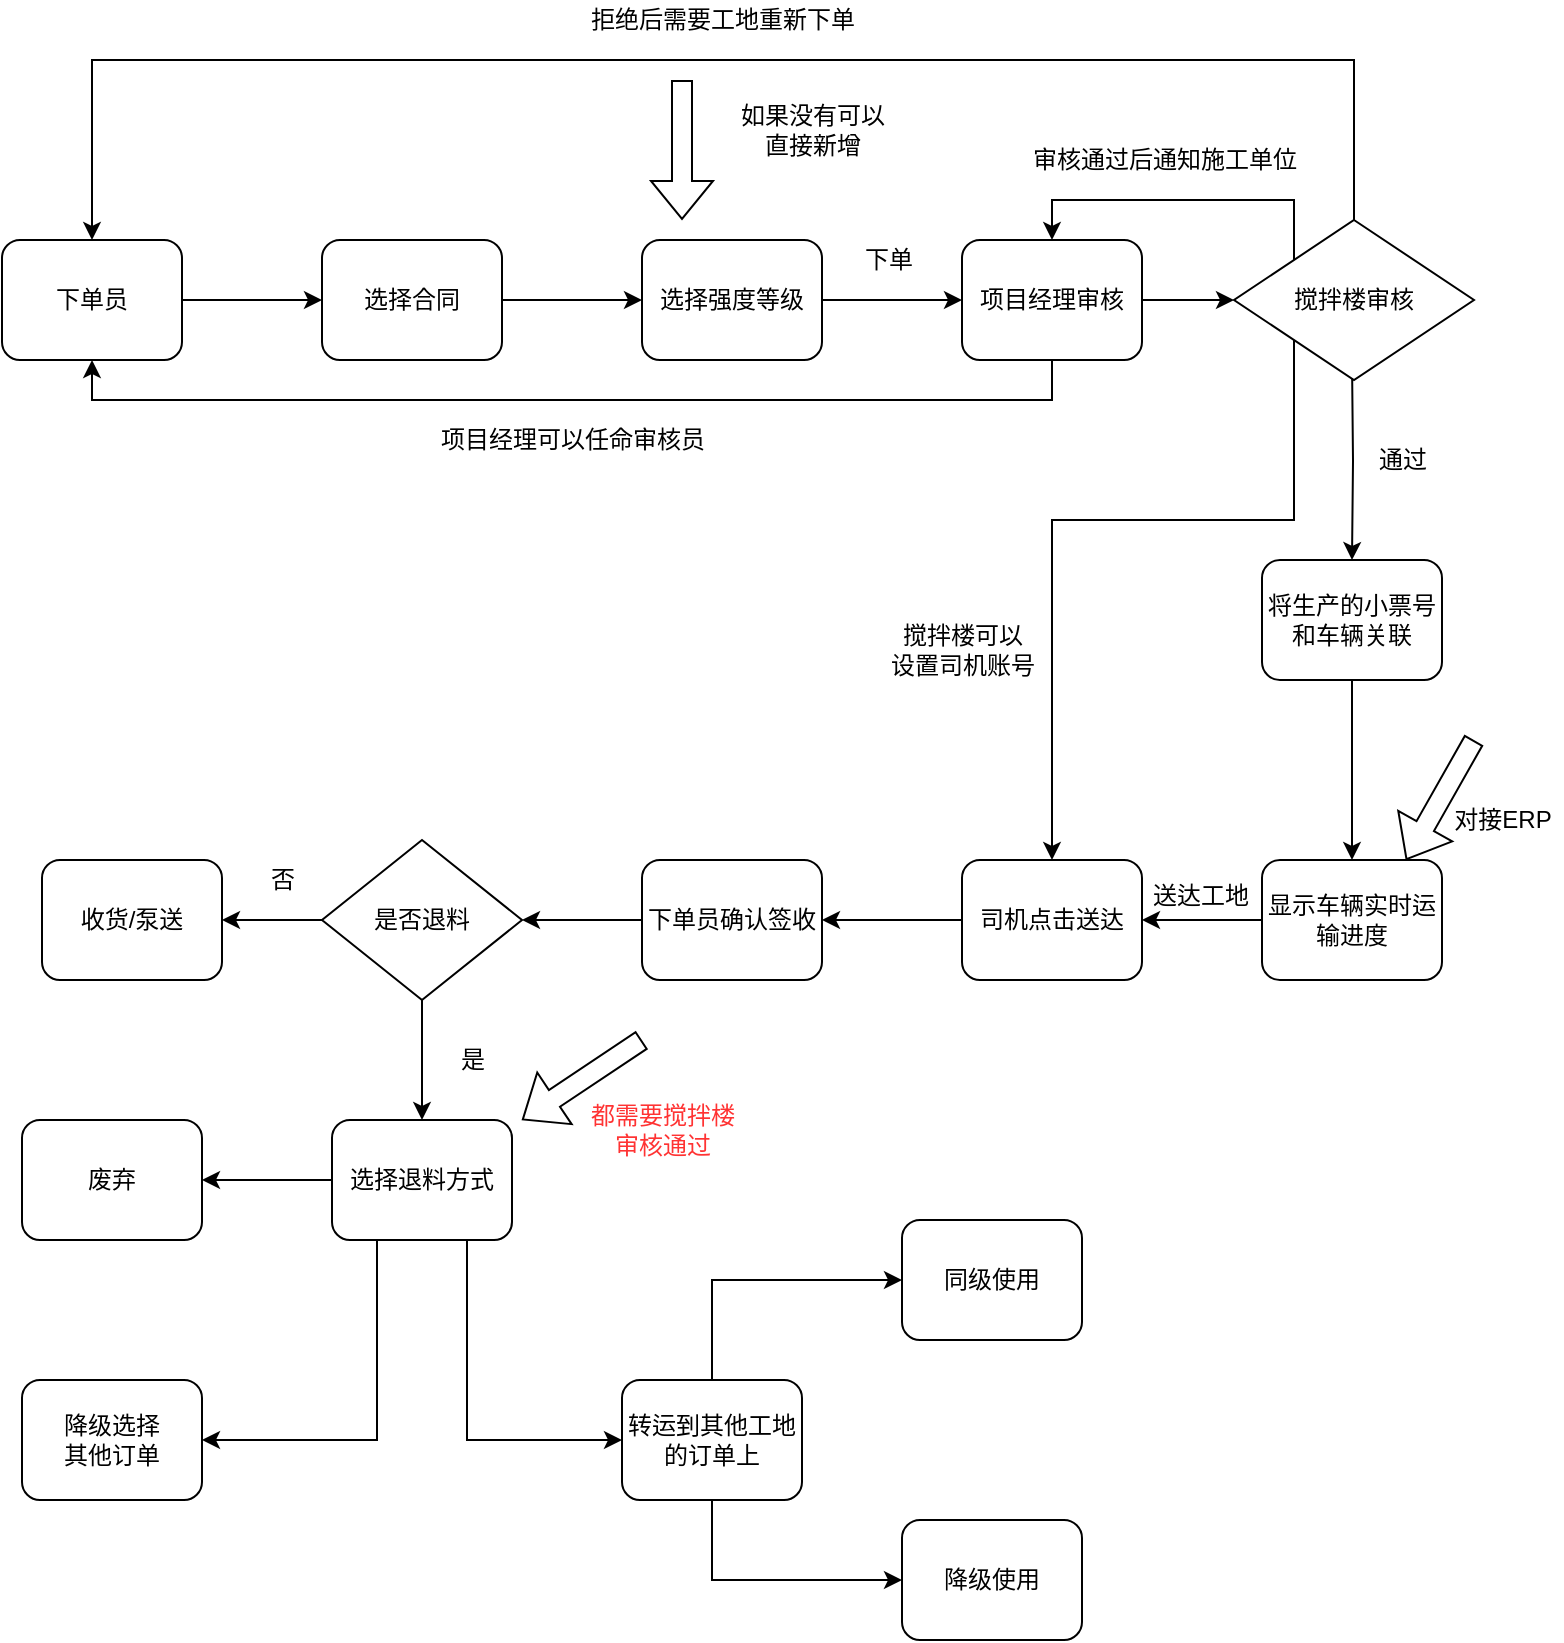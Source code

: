 <mxfile version="16.2.2" type="github">
  <diagram id="C5RBs43oDa-KdzZeNtuy" name="Page-1">
    <mxGraphModel dx="2062" dy="1122" grid="1" gridSize="10" guides="1" tooltips="1" connect="1" arrows="1" fold="1" page="1" pageScale="1" pageWidth="827" pageHeight="1169" math="0" shadow="0">
      <root>
        <mxCell id="WIyWlLk6GJQsqaUBKTNV-0" />
        <mxCell id="WIyWlLk6GJQsqaUBKTNV-1" parent="WIyWlLk6GJQsqaUBKTNV-0" />
        <mxCell id="-0HCP_ZPMvVVkjuZWv6--1" value="" style="edgeStyle=orthogonalEdgeStyle;rounded=0;orthogonalLoop=1;jettySize=auto;html=1;" edge="1" parent="WIyWlLk6GJQsqaUBKTNV-1" source="WIyWlLk6GJQsqaUBKTNV-3" target="-0HCP_ZPMvVVkjuZWv6--0">
          <mxGeometry relative="1" as="geometry" />
        </mxCell>
        <mxCell id="WIyWlLk6GJQsqaUBKTNV-3" value="下单员" style="rounded=1;whiteSpace=wrap;html=1;fontSize=12;glass=0;strokeWidth=1;shadow=0;" parent="WIyWlLk6GJQsqaUBKTNV-1" vertex="1">
          <mxGeometry x="30" y="250" width="90" height="60" as="geometry" />
        </mxCell>
        <mxCell id="-0HCP_ZPMvVVkjuZWv6--3" value="" style="edgeStyle=orthogonalEdgeStyle;rounded=0;orthogonalLoop=1;jettySize=auto;html=1;" edge="1" parent="WIyWlLk6GJQsqaUBKTNV-1" source="-0HCP_ZPMvVVkjuZWv6--0" target="-0HCP_ZPMvVVkjuZWv6--2">
          <mxGeometry relative="1" as="geometry" />
        </mxCell>
        <mxCell id="-0HCP_ZPMvVVkjuZWv6--0" value="选择合同&lt;span style=&quot;color: rgba(0 , 0 , 0 , 0) ; font-family: monospace ; font-size: 0px&quot;&gt;%3CmxGraphModel%3E%3Croot%3E%3CmxCell%20id%3D%220%22%2F%3E%3CmxCell%20id%3D%221%22%20parent%3D%220%22%2F%3E%3CmxCell%20id%3D%222%22%20value%3D%22%E9%80%89%E6%8B%A9%E5%90%88%E5%90%8C%2F%E5%B7%A5%E7%A8%8B%22%20style%3D%22rounded%3D1%3BwhiteSpace%3Dwrap%3Bhtml%3D1%3BfontSize%3D12%3Bglass%3D0%3BstrokeWidth%3D1%3Bshadow%3D0%3B%22%20vertex%3D%221%22%20parent%3D%221%22%3E%3CmxGeometry%20x%3D%2240%22%20y%3D%22410%22%20width%3D%2290%22%20height%3D%2260%22%20as%3D%22geometry%22%2F%3E%3C%2FmxCell%3E%3C%2Froot%3E%3C%2FmxGraphModel%3E&lt;/span&gt;" style="rounded=1;whiteSpace=wrap;html=1;fontSize=12;glass=0;strokeWidth=1;shadow=0;" vertex="1" parent="WIyWlLk6GJQsqaUBKTNV-1">
          <mxGeometry x="190" y="250" width="90" height="60" as="geometry" />
        </mxCell>
        <mxCell id="-0HCP_ZPMvVVkjuZWv6--8" value="" style="edgeStyle=orthogonalEdgeStyle;rounded=0;orthogonalLoop=1;jettySize=auto;html=1;" edge="1" parent="WIyWlLk6GJQsqaUBKTNV-1" source="-0HCP_ZPMvVVkjuZWv6--2" target="-0HCP_ZPMvVVkjuZWv6--7">
          <mxGeometry relative="1" as="geometry" />
        </mxCell>
        <mxCell id="-0HCP_ZPMvVVkjuZWv6--2" value="选择强度等级" style="rounded=1;whiteSpace=wrap;html=1;fontSize=12;glass=0;strokeWidth=1;shadow=0;" vertex="1" parent="WIyWlLk6GJQsqaUBKTNV-1">
          <mxGeometry x="350" y="250" width="90" height="60" as="geometry" />
        </mxCell>
        <mxCell id="-0HCP_ZPMvVVkjuZWv6--5" value="" style="shape=flexArrow;endArrow=classic;html=1;rounded=0;" edge="1" parent="WIyWlLk6GJQsqaUBKTNV-1">
          <mxGeometry width="50" height="50" relative="1" as="geometry">
            <mxPoint x="370" y="170" as="sourcePoint" />
            <mxPoint x="370" y="240" as="targetPoint" />
          </mxGeometry>
        </mxCell>
        <mxCell id="-0HCP_ZPMvVVkjuZWv6--6" value="如果没有可以&lt;br&gt;直接新增" style="text;html=1;resizable=0;autosize=1;align=center;verticalAlign=middle;points=[];fillColor=none;strokeColor=none;rounded=0;" vertex="1" parent="WIyWlLk6GJQsqaUBKTNV-1">
          <mxGeometry x="390" y="180" width="90" height="30" as="geometry" />
        </mxCell>
        <mxCell id="-0HCP_ZPMvVVkjuZWv6--10" style="edgeStyle=orthogonalEdgeStyle;rounded=0;orthogonalLoop=1;jettySize=auto;html=1;entryX=0.5;entryY=1;entryDx=0;entryDy=0;" edge="1" parent="WIyWlLk6GJQsqaUBKTNV-1" source="-0HCP_ZPMvVVkjuZWv6--7" target="WIyWlLk6GJQsqaUBKTNV-3">
          <mxGeometry relative="1" as="geometry">
            <Array as="points">
              <mxPoint x="555" y="330" />
              <mxPoint x="75" y="330" />
            </Array>
          </mxGeometry>
        </mxCell>
        <mxCell id="-0HCP_ZPMvVVkjuZWv6--13" value="" style="edgeStyle=orthogonalEdgeStyle;rounded=0;orthogonalLoop=1;jettySize=auto;html=1;entryX=0;entryY=0.5;entryDx=0;entryDy=0;" edge="1" parent="WIyWlLk6GJQsqaUBKTNV-1" source="-0HCP_ZPMvVVkjuZWv6--7" target="-0HCP_ZPMvVVkjuZWv6--21">
          <mxGeometry relative="1" as="geometry">
            <mxPoint x="660" y="280" as="targetPoint" />
          </mxGeometry>
        </mxCell>
        <mxCell id="-0HCP_ZPMvVVkjuZWv6--7" value="项目经理审核" style="rounded=1;whiteSpace=wrap;html=1;fontSize=12;glass=0;strokeWidth=1;shadow=0;" vertex="1" parent="WIyWlLk6GJQsqaUBKTNV-1">
          <mxGeometry x="510" y="250" width="90" height="60" as="geometry" />
        </mxCell>
        <mxCell id="-0HCP_ZPMvVVkjuZWv6--9" value="下单" style="text;html=1;resizable=0;autosize=1;align=center;verticalAlign=middle;points=[];fillColor=none;strokeColor=none;rounded=0;" vertex="1" parent="WIyWlLk6GJQsqaUBKTNV-1">
          <mxGeometry x="453" y="250" width="40" height="20" as="geometry" />
        </mxCell>
        <mxCell id="-0HCP_ZPMvVVkjuZWv6--11" value="项目经理可以任命审核员" style="text;html=1;resizable=0;autosize=1;align=center;verticalAlign=middle;points=[];fillColor=none;strokeColor=none;rounded=0;" vertex="1" parent="WIyWlLk6GJQsqaUBKTNV-1">
          <mxGeometry x="240" y="340" width="150" height="20" as="geometry" />
        </mxCell>
        <mxCell id="-0HCP_ZPMvVVkjuZWv6--16" style="edgeStyle=orthogonalEdgeStyle;rounded=0;orthogonalLoop=1;jettySize=auto;html=1;exitX=0.5;exitY=0;exitDx=0;exitDy=0;entryX=0.5;entryY=0;entryDx=0;entryDy=0;" edge="1" parent="WIyWlLk6GJQsqaUBKTNV-1" source="-0HCP_ZPMvVVkjuZWv6--21" target="WIyWlLk6GJQsqaUBKTNV-3">
          <mxGeometry relative="1" as="geometry">
            <mxPoint x="727.5" y="250" as="sourcePoint" />
            <Array as="points">
              <mxPoint x="706" y="160" />
              <mxPoint x="75" y="160" />
            </Array>
          </mxGeometry>
        </mxCell>
        <mxCell id="-0HCP_ZPMvVVkjuZWv6--19" value="" style="edgeStyle=orthogonalEdgeStyle;rounded=0;orthogonalLoop=1;jettySize=auto;html=1;" edge="1" parent="WIyWlLk6GJQsqaUBKTNV-1" target="-0HCP_ZPMvVVkjuZWv6--18">
          <mxGeometry relative="1" as="geometry">
            <mxPoint x="705" y="310" as="sourcePoint" />
          </mxGeometry>
        </mxCell>
        <mxCell id="-0HCP_ZPMvVVkjuZWv6--15" value="审核通过后通知施工单位" style="text;html=1;resizable=0;autosize=1;align=center;verticalAlign=middle;points=[];fillColor=none;strokeColor=none;rounded=0;" vertex="1" parent="WIyWlLk6GJQsqaUBKTNV-1">
          <mxGeometry x="536" y="200" width="150" height="20" as="geometry" />
        </mxCell>
        <mxCell id="-0HCP_ZPMvVVkjuZWv6--17" value="拒绝后需要工地重新下单" style="text;html=1;resizable=0;autosize=1;align=center;verticalAlign=middle;points=[];fillColor=none;strokeColor=none;rounded=0;" vertex="1" parent="WIyWlLk6GJQsqaUBKTNV-1">
          <mxGeometry x="315" y="130" width="150" height="20" as="geometry" />
        </mxCell>
        <mxCell id="-0HCP_ZPMvVVkjuZWv6--24" value="" style="edgeStyle=orthogonalEdgeStyle;rounded=0;orthogonalLoop=1;jettySize=auto;html=1;" edge="1" parent="WIyWlLk6GJQsqaUBKTNV-1" source="-0HCP_ZPMvVVkjuZWv6--18" target="-0HCP_ZPMvVVkjuZWv6--23">
          <mxGeometry relative="1" as="geometry" />
        </mxCell>
        <mxCell id="-0HCP_ZPMvVVkjuZWv6--18" value="将生产的小票号和车辆关联" style="rounded=1;whiteSpace=wrap;html=1;fontSize=12;glass=0;strokeWidth=1;shadow=0;" vertex="1" parent="WIyWlLk6GJQsqaUBKTNV-1">
          <mxGeometry x="660" y="410" width="90" height="60" as="geometry" />
        </mxCell>
        <mxCell id="-0HCP_ZPMvVVkjuZWv6--20" value="通过" style="text;html=1;resizable=0;autosize=1;align=center;verticalAlign=middle;points=[];fillColor=none;strokeColor=none;rounded=0;" vertex="1" parent="WIyWlLk6GJQsqaUBKTNV-1">
          <mxGeometry x="710" y="350" width="40" height="20" as="geometry" />
        </mxCell>
        <mxCell id="-0HCP_ZPMvVVkjuZWv6--22" style="edgeStyle=orthogonalEdgeStyle;rounded=0;orthogonalLoop=1;jettySize=auto;html=1;entryX=0.5;entryY=0;entryDx=0;entryDy=0;" edge="1" parent="WIyWlLk6GJQsqaUBKTNV-1" source="-0HCP_ZPMvVVkjuZWv6--21" target="-0HCP_ZPMvVVkjuZWv6--7">
          <mxGeometry relative="1" as="geometry">
            <Array as="points">
              <mxPoint x="676" y="230" />
              <mxPoint x="555" y="230" />
            </Array>
          </mxGeometry>
        </mxCell>
        <mxCell id="-0HCP_ZPMvVVkjuZWv6--32" style="edgeStyle=orthogonalEdgeStyle;rounded=0;orthogonalLoop=1;jettySize=auto;html=1;exitX=0;exitY=1;exitDx=0;exitDy=0;entryX=0.5;entryY=0;entryDx=0;entryDy=0;" edge="1" parent="WIyWlLk6GJQsqaUBKTNV-1" source="-0HCP_ZPMvVVkjuZWv6--21" target="-0HCP_ZPMvVVkjuZWv6--27">
          <mxGeometry relative="1" as="geometry">
            <Array as="points">
              <mxPoint x="676" y="390" />
              <mxPoint x="555" y="390" />
            </Array>
          </mxGeometry>
        </mxCell>
        <mxCell id="-0HCP_ZPMvVVkjuZWv6--21" value="搅拌楼审核" style="rhombus;whiteSpace=wrap;html=1;" vertex="1" parent="WIyWlLk6GJQsqaUBKTNV-1">
          <mxGeometry x="646" y="240" width="120" height="80" as="geometry" />
        </mxCell>
        <mxCell id="-0HCP_ZPMvVVkjuZWv6--28" value="" style="edgeStyle=orthogonalEdgeStyle;rounded=0;orthogonalLoop=1;jettySize=auto;html=1;" edge="1" parent="WIyWlLk6GJQsqaUBKTNV-1" source="-0HCP_ZPMvVVkjuZWv6--23" target="-0HCP_ZPMvVVkjuZWv6--27">
          <mxGeometry relative="1" as="geometry" />
        </mxCell>
        <mxCell id="-0HCP_ZPMvVVkjuZWv6--23" value="显示车辆实时运输进度" style="rounded=1;whiteSpace=wrap;html=1;fontSize=12;glass=0;strokeWidth=1;shadow=0;" vertex="1" parent="WIyWlLk6GJQsqaUBKTNV-1">
          <mxGeometry x="660" y="560" width="90" height="60" as="geometry" />
        </mxCell>
        <mxCell id="-0HCP_ZPMvVVkjuZWv6--25" value="" style="shape=flexArrow;endArrow=classic;html=1;rounded=0;" edge="1" parent="WIyWlLk6GJQsqaUBKTNV-1">
          <mxGeometry width="50" height="50" relative="1" as="geometry">
            <mxPoint x="766" y="500" as="sourcePoint" />
            <mxPoint x="732" y="560" as="targetPoint" />
          </mxGeometry>
        </mxCell>
        <mxCell id="-0HCP_ZPMvVVkjuZWv6--26" value="对接ERP" style="text;html=1;resizable=0;autosize=1;align=center;verticalAlign=middle;points=[];fillColor=none;strokeColor=none;rounded=0;" vertex="1" parent="WIyWlLk6GJQsqaUBKTNV-1">
          <mxGeometry x="750" y="530" width="60" height="20" as="geometry" />
        </mxCell>
        <mxCell id="-0HCP_ZPMvVVkjuZWv6--31" value="" style="edgeStyle=orthogonalEdgeStyle;rounded=0;orthogonalLoop=1;jettySize=auto;html=1;" edge="1" parent="WIyWlLk6GJQsqaUBKTNV-1" source="-0HCP_ZPMvVVkjuZWv6--27" target="-0HCP_ZPMvVVkjuZWv6--30">
          <mxGeometry relative="1" as="geometry" />
        </mxCell>
        <mxCell id="-0HCP_ZPMvVVkjuZWv6--27" value="司机点击送达" style="rounded=1;whiteSpace=wrap;html=1;fontSize=12;glass=0;strokeWidth=1;shadow=0;" vertex="1" parent="WIyWlLk6GJQsqaUBKTNV-1">
          <mxGeometry x="510" y="560" width="90" height="60" as="geometry" />
        </mxCell>
        <mxCell id="-0HCP_ZPMvVVkjuZWv6--29" value="送达工地" style="text;html=1;resizable=0;autosize=1;align=center;verticalAlign=middle;points=[];fillColor=none;strokeColor=none;rounded=0;" vertex="1" parent="WIyWlLk6GJQsqaUBKTNV-1">
          <mxGeometry x="599" y="568" width="60" height="20" as="geometry" />
        </mxCell>
        <mxCell id="-0HCP_ZPMvVVkjuZWv6--39" value="" style="edgeStyle=orthogonalEdgeStyle;rounded=0;orthogonalLoop=1;jettySize=auto;html=1;" edge="1" parent="WIyWlLk6GJQsqaUBKTNV-1" source="-0HCP_ZPMvVVkjuZWv6--30" target="-0HCP_ZPMvVVkjuZWv6--38">
          <mxGeometry relative="1" as="geometry" />
        </mxCell>
        <mxCell id="-0HCP_ZPMvVVkjuZWv6--30" value="下单员确认签收" style="rounded=1;whiteSpace=wrap;html=1;fontSize=12;glass=0;strokeWidth=1;shadow=0;" vertex="1" parent="WIyWlLk6GJQsqaUBKTNV-1">
          <mxGeometry x="350" y="560" width="90" height="60" as="geometry" />
        </mxCell>
        <mxCell id="-0HCP_ZPMvVVkjuZWv6--33" value="搅拌楼可以&lt;br&gt;设置司机账号" style="text;html=1;resizable=0;autosize=1;align=center;verticalAlign=middle;points=[];fillColor=none;strokeColor=none;rounded=0;rotation=0;" vertex="1" parent="WIyWlLk6GJQsqaUBKTNV-1">
          <mxGeometry x="465" y="440" width="90" height="30" as="geometry" />
        </mxCell>
        <mxCell id="-0HCP_ZPMvVVkjuZWv6--41" value="" style="edgeStyle=orthogonalEdgeStyle;rounded=0;orthogonalLoop=1;jettySize=auto;html=1;" edge="1" parent="WIyWlLk6GJQsqaUBKTNV-1" source="-0HCP_ZPMvVVkjuZWv6--38" target="-0HCP_ZPMvVVkjuZWv6--40">
          <mxGeometry relative="1" as="geometry" />
        </mxCell>
        <mxCell id="-0HCP_ZPMvVVkjuZWv6--44" value="" style="edgeStyle=orthogonalEdgeStyle;rounded=0;orthogonalLoop=1;jettySize=auto;html=1;" edge="1" parent="WIyWlLk6GJQsqaUBKTNV-1" source="-0HCP_ZPMvVVkjuZWv6--38" target="-0HCP_ZPMvVVkjuZWv6--42">
          <mxGeometry relative="1" as="geometry" />
        </mxCell>
        <mxCell id="-0HCP_ZPMvVVkjuZWv6--38" value="是否退料" style="rhombus;whiteSpace=wrap;html=1;" vertex="1" parent="WIyWlLk6GJQsqaUBKTNV-1">
          <mxGeometry x="190" y="550" width="100" height="80" as="geometry" />
        </mxCell>
        <mxCell id="-0HCP_ZPMvVVkjuZWv6--40" value="收货/泵送" style="rounded=1;whiteSpace=wrap;html=1;fontSize=12;glass=0;strokeWidth=1;shadow=0;" vertex="1" parent="WIyWlLk6GJQsqaUBKTNV-1">
          <mxGeometry x="50" y="560" width="90" height="60" as="geometry" />
        </mxCell>
        <mxCell id="-0HCP_ZPMvVVkjuZWv6--47" value="" style="edgeStyle=orthogonalEdgeStyle;rounded=0;orthogonalLoop=1;jettySize=auto;html=1;" edge="1" parent="WIyWlLk6GJQsqaUBKTNV-1" source="-0HCP_ZPMvVVkjuZWv6--42" target="-0HCP_ZPMvVVkjuZWv6--46">
          <mxGeometry relative="1" as="geometry" />
        </mxCell>
        <mxCell id="-0HCP_ZPMvVVkjuZWv6--51" style="edgeStyle=orthogonalEdgeStyle;rounded=0;orthogonalLoop=1;jettySize=auto;html=1;entryX=1;entryY=0.5;entryDx=0;entryDy=0;fontColor=#FF3333;exitX=0.25;exitY=1;exitDx=0;exitDy=0;" edge="1" parent="WIyWlLk6GJQsqaUBKTNV-1" source="-0HCP_ZPMvVVkjuZWv6--42" target="-0HCP_ZPMvVVkjuZWv6--50">
          <mxGeometry relative="1" as="geometry" />
        </mxCell>
        <mxCell id="-0HCP_ZPMvVVkjuZWv6--53" style="edgeStyle=orthogonalEdgeStyle;rounded=0;orthogonalLoop=1;jettySize=auto;html=1;entryX=0;entryY=0.5;entryDx=0;entryDy=0;fontColor=#FF3333;exitX=0.75;exitY=1;exitDx=0;exitDy=0;" edge="1" parent="WIyWlLk6GJQsqaUBKTNV-1" source="-0HCP_ZPMvVVkjuZWv6--42" target="-0HCP_ZPMvVVkjuZWv6--52">
          <mxGeometry relative="1" as="geometry" />
        </mxCell>
        <mxCell id="-0HCP_ZPMvVVkjuZWv6--42" value="选择退料方式" style="rounded=1;whiteSpace=wrap;html=1;fontSize=12;glass=0;strokeWidth=1;shadow=0;" vertex="1" parent="WIyWlLk6GJQsqaUBKTNV-1">
          <mxGeometry x="195" y="690" width="90" height="60" as="geometry" />
        </mxCell>
        <mxCell id="-0HCP_ZPMvVVkjuZWv6--43" value="否" style="text;html=1;resizable=0;autosize=1;align=center;verticalAlign=middle;points=[];fillColor=none;strokeColor=none;rounded=0;" vertex="1" parent="WIyWlLk6GJQsqaUBKTNV-1">
          <mxGeometry x="155" y="560" width="30" height="20" as="geometry" />
        </mxCell>
        <mxCell id="-0HCP_ZPMvVVkjuZWv6--45" value="是" style="text;html=1;resizable=0;autosize=1;align=center;verticalAlign=middle;points=[];fillColor=none;strokeColor=none;rounded=0;" vertex="1" parent="WIyWlLk6GJQsqaUBKTNV-1">
          <mxGeometry x="250" y="650" width="30" height="20" as="geometry" />
        </mxCell>
        <mxCell id="-0HCP_ZPMvVVkjuZWv6--46" value="废弃" style="rounded=1;whiteSpace=wrap;html=1;fontSize=12;glass=0;strokeWidth=1;shadow=0;" vertex="1" parent="WIyWlLk6GJQsqaUBKTNV-1">
          <mxGeometry x="40" y="690" width="90" height="60" as="geometry" />
        </mxCell>
        <mxCell id="-0HCP_ZPMvVVkjuZWv6--48" value="" style="shape=flexArrow;endArrow=classic;html=1;rounded=0;" edge="1" parent="WIyWlLk6GJQsqaUBKTNV-1">
          <mxGeometry width="50" height="50" relative="1" as="geometry">
            <mxPoint x="350" y="650" as="sourcePoint" />
            <mxPoint x="290" y="690" as="targetPoint" />
          </mxGeometry>
        </mxCell>
        <mxCell id="-0HCP_ZPMvVVkjuZWv6--49" value="&lt;font color=&quot;#ff3333&quot;&gt;都需要搅拌楼&lt;br&gt;审核通过&lt;/font&gt;" style="text;html=1;resizable=0;autosize=1;align=center;verticalAlign=middle;points=[];fillColor=none;strokeColor=none;rounded=0;" vertex="1" parent="WIyWlLk6GJQsqaUBKTNV-1">
          <mxGeometry x="315" y="680" width="90" height="30" as="geometry" />
        </mxCell>
        <mxCell id="-0HCP_ZPMvVVkjuZWv6--50" value="降级选择&lt;br&gt;其他订单" style="rounded=1;whiteSpace=wrap;html=1;fontSize=12;glass=0;strokeWidth=1;shadow=0;" vertex="1" parent="WIyWlLk6GJQsqaUBKTNV-1">
          <mxGeometry x="40" y="820" width="90" height="60" as="geometry" />
        </mxCell>
        <mxCell id="-0HCP_ZPMvVVkjuZWv6--56" style="edgeStyle=orthogonalEdgeStyle;rounded=0;orthogonalLoop=1;jettySize=auto;html=1;entryX=0;entryY=0.5;entryDx=0;entryDy=0;fontColor=#FF3333;exitX=0.5;exitY=0;exitDx=0;exitDy=0;" edge="1" parent="WIyWlLk6GJQsqaUBKTNV-1" source="-0HCP_ZPMvVVkjuZWv6--52" target="-0HCP_ZPMvVVkjuZWv6--54">
          <mxGeometry relative="1" as="geometry" />
        </mxCell>
        <mxCell id="-0HCP_ZPMvVVkjuZWv6--57" style="edgeStyle=orthogonalEdgeStyle;rounded=0;orthogonalLoop=1;jettySize=auto;html=1;entryX=0;entryY=0.5;entryDx=0;entryDy=0;fontColor=#FF3333;exitX=0.5;exitY=1;exitDx=0;exitDy=0;" edge="1" parent="WIyWlLk6GJQsqaUBKTNV-1" source="-0HCP_ZPMvVVkjuZWv6--52" target="-0HCP_ZPMvVVkjuZWv6--55">
          <mxGeometry relative="1" as="geometry" />
        </mxCell>
        <mxCell id="-0HCP_ZPMvVVkjuZWv6--52" value="转运到其他工地的订单上" style="rounded=1;whiteSpace=wrap;html=1;fontSize=12;glass=0;strokeWidth=1;shadow=0;" vertex="1" parent="WIyWlLk6GJQsqaUBKTNV-1">
          <mxGeometry x="340" y="820" width="90" height="60" as="geometry" />
        </mxCell>
        <mxCell id="-0HCP_ZPMvVVkjuZWv6--54" value="同级使用" style="rounded=1;whiteSpace=wrap;html=1;fontSize=12;glass=0;strokeWidth=1;shadow=0;" vertex="1" parent="WIyWlLk6GJQsqaUBKTNV-1">
          <mxGeometry x="480" y="740" width="90" height="60" as="geometry" />
        </mxCell>
        <mxCell id="-0HCP_ZPMvVVkjuZWv6--55" value="降级使用" style="rounded=1;whiteSpace=wrap;html=1;fontSize=12;glass=0;strokeWidth=1;shadow=0;" vertex="1" parent="WIyWlLk6GJQsqaUBKTNV-1">
          <mxGeometry x="480" y="890" width="90" height="60" as="geometry" />
        </mxCell>
      </root>
    </mxGraphModel>
  </diagram>
</mxfile>
